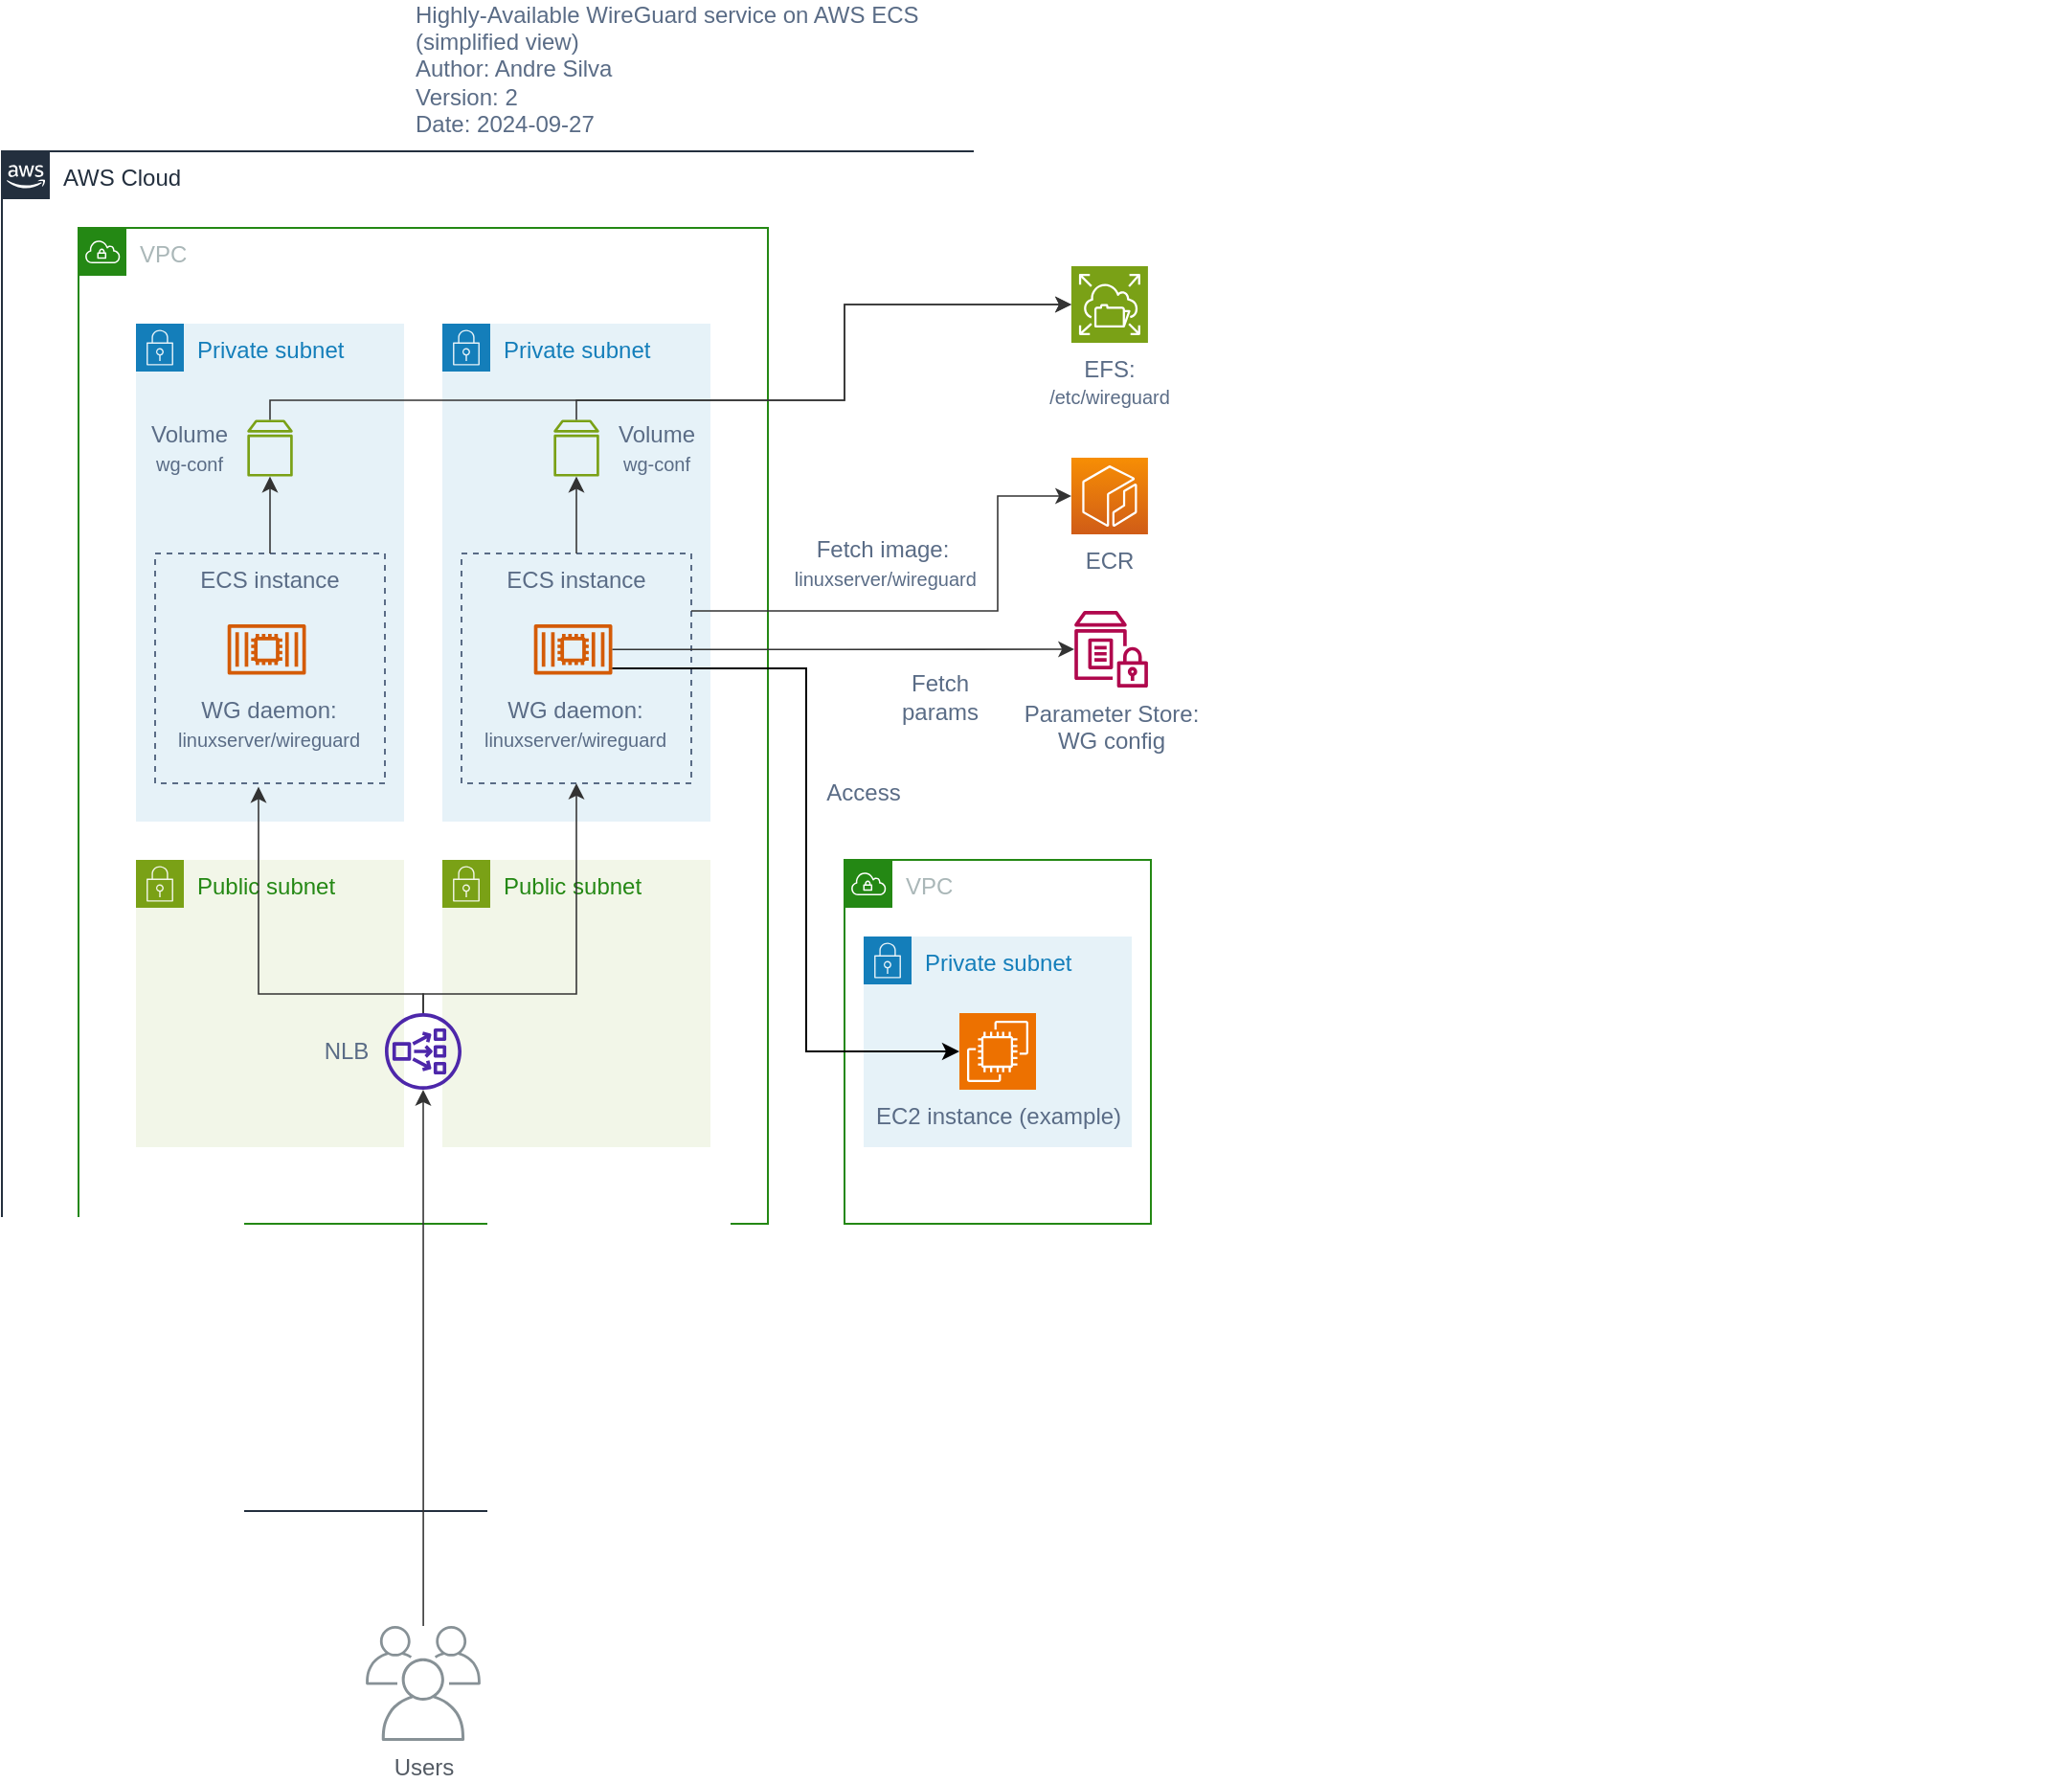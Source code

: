 <mxfile version="24.7.8" pages="2">
  <diagram id="E7rEXPW3N-l2FGpHnZA7" name="main">
    <mxGraphModel dx="940" dy="660" grid="1" gridSize="10" guides="1" tooltips="1" connect="1" arrows="1" fold="1" page="1" pageScale="1" pageWidth="827" pageHeight="1169" math="0" shadow="0">
      <root>
        <mxCell id="0" />
        <mxCell id="1" parent="0" />
        <mxCell id="7nFTvo0RTCtEUNDV_PWr-68" value="" style="group" parent="1" vertex="1" connectable="0">
          <mxGeometry x="40" y="110" width="1080" height="710" as="geometry" />
        </mxCell>
        <mxCell id="SF2Jc0aZJcXzFlYGzleg-1" value="Public subnet" style="points=[[0,0],[0.25,0],[0.5,0],[0.75,0],[1,0],[1,0.25],[1,0.5],[1,0.75],[1,1],[0.75,1],[0.5,1],[0.25,1],[0,1],[0,0.75],[0,0.5],[0,0.25]];outlineConnect=0;gradientColor=none;html=1;whiteSpace=wrap;fontSize=12;fontStyle=0;container=1;pointerEvents=0;collapsible=0;recursiveResize=0;shape=mxgraph.aws4.group;grIcon=mxgraph.aws4.group_security_group;grStroke=0;strokeColor=#7AA116;fillColor=#F2F6E8;verticalAlign=top;align=left;spacingLeft=30;fontColor=#248814;dashed=0;" vertex="1" parent="7nFTvo0RTCtEUNDV_PWr-68">
          <mxGeometry x="70" y="370" width="140" height="150" as="geometry" />
        </mxCell>
        <mxCell id="7nFTvo0RTCtEUNDV_PWr-1" value="AWS Cloud" style="points=[[0,0],[0.25,0],[0.5,0],[0.75,0],[1,0],[1,0.25],[1,0.5],[1,0.75],[1,1],[0.75,1],[0.5,1],[0.25,1],[0,1],[0,0.75],[0,0.5],[0,0.25]];outlineConnect=0;gradientColor=none;html=1;whiteSpace=wrap;fontSize=12;fontStyle=0;container=1;pointerEvents=0;collapsible=0;recursiveResize=0;shape=mxgraph.aws4.group;grIcon=mxgraph.aws4.group_aws_cloud_alt;strokeColor=#232F3E;fillColor=none;verticalAlign=top;align=left;spacingLeft=30;fontColor=#232F3E;dashed=0;" parent="7nFTvo0RTCtEUNDV_PWr-68" vertex="1">
          <mxGeometry width="680" height="710" as="geometry" />
        </mxCell>
        <mxCell id="7nFTvo0RTCtEUNDV_PWr-2" value="VPC" style="points=[[0,0],[0.25,0],[0.5,0],[0.75,0],[1,0],[1,0.25],[1,0.5],[1,0.75],[1,1],[0.75,1],[0.5,1],[0.25,1],[0,1],[0,0.75],[0,0.5],[0,0.25]];outlineConnect=0;gradientColor=none;html=1;whiteSpace=wrap;fontSize=12;fontStyle=0;container=1;pointerEvents=0;collapsible=0;recursiveResize=0;shape=mxgraph.aws4.group;grIcon=mxgraph.aws4.group_vpc;strokeColor=#248814;fillColor=none;verticalAlign=top;align=left;spacingLeft=30;fontColor=#AAB7B8;dashed=0;" parent="7nFTvo0RTCtEUNDV_PWr-1" vertex="1">
          <mxGeometry x="40" y="40" width="360" height="520" as="geometry" />
        </mxCell>
        <mxCell id="7nFTvo0RTCtEUNDV_PWr-50" value="Private subnet" style="points=[[0,0],[0.25,0],[0.5,0],[0.75,0],[1,0],[1,0.25],[1,0.5],[1,0.75],[1,1],[0.75,1],[0.5,1],[0.25,1],[0,1],[0,0.75],[0,0.5],[0,0.25]];outlineConnect=0;gradientColor=none;html=1;whiteSpace=wrap;fontSize=12;fontStyle=0;container=1;pointerEvents=0;collapsible=0;recursiveResize=0;shape=mxgraph.aws4.group;grIcon=mxgraph.aws4.group_security_group;grStroke=0;strokeColor=#147EBA;fillColor=#E6F2F8;verticalAlign=top;align=left;spacingLeft=30;fontColor=#147EBA;dashed=0;fontFamily=Helvetica;" parent="7nFTvo0RTCtEUNDV_PWr-2" vertex="1">
          <mxGeometry x="30" y="50" width="140" height="260" as="geometry" />
        </mxCell>
        <mxCell id="7nFTvo0RTCtEUNDV_PWr-48" value="Private subnet" style="points=[[0,0],[0.25,0],[0.5,0],[0.75,0],[1,0],[1,0.25],[1,0.5],[1,0.75],[1,1],[0.75,1],[0.5,1],[0.25,1],[0,1],[0,0.75],[0,0.5],[0,0.25]];outlineConnect=0;gradientColor=none;html=1;whiteSpace=wrap;fontSize=12;fontStyle=0;container=1;pointerEvents=0;collapsible=0;recursiveResize=0;shape=mxgraph.aws4.group;grIcon=mxgraph.aws4.group_security_group;grStroke=0;strokeColor=#147EBA;fillColor=#E6F2F8;verticalAlign=top;align=left;spacingLeft=30;fontColor=#147EBA;dashed=0;fontFamily=Helvetica;" parent="7nFTvo0RTCtEUNDV_PWr-2" vertex="1">
          <mxGeometry x="190" y="50" width="140" height="260" as="geometry" />
        </mxCell>
        <mxCell id="7nFTvo0RTCtEUNDV_PWr-22" value="" style="group" parent="7nFTvo0RTCtEUNDV_PWr-2" vertex="1" connectable="0">
          <mxGeometry x="40" y="80" width="291.92" height="210" as="geometry" />
        </mxCell>
        <mxCell id="7nFTvo0RTCtEUNDV_PWr-10" value="" style="group" parent="7nFTvo0RTCtEUNDV_PWr-22" vertex="1" connectable="0">
          <mxGeometry y="90" width="120" height="120" as="geometry" />
        </mxCell>
        <mxCell id="7nFTvo0RTCtEUNDV_PWr-11" value="ECS instance" style="fillColor=none;strokeColor=#5A6C86;dashed=1;verticalAlign=top;fontStyle=0;fontColor=#5A6C86;" parent="7nFTvo0RTCtEUNDV_PWr-10" vertex="1">
          <mxGeometry width="120" height="120" as="geometry" />
        </mxCell>
        <mxCell id="7nFTvo0RTCtEUNDV_PWr-12" value="" style="group" parent="7nFTvo0RTCtEUNDV_PWr-10" vertex="1" connectable="0">
          <mxGeometry x="32.308" y="36.923" width="55.385" height="59.077" as="geometry" />
        </mxCell>
        <mxCell id="7nFTvo0RTCtEUNDV_PWr-13" value="" style="sketch=0;outlineConnect=0;fontColor=#232F3E;gradientColor=none;fillColor=#D45B07;strokeColor=none;dashed=0;verticalLabelPosition=bottom;verticalAlign=top;align=center;html=1;fontSize=12;fontStyle=0;aspect=fixed;pointerEvents=1;shape=mxgraph.aws4.container_2;fontFamily=Helvetica;" parent="7nFTvo0RTCtEUNDV_PWr-12" vertex="1">
          <mxGeometry x="5.538" width="40.899" height="26.414" as="geometry" />
        </mxCell>
        <mxCell id="7nFTvo0RTCtEUNDV_PWr-14" value="&lt;br&gt;WG daemon:&lt;br&gt;&lt;font style=&quot;font-size: 10px;&quot;&gt;linuxserver/wireguard&lt;/font&gt;" style="text;html=1;strokeColor=none;fillColor=none;align=center;verticalAlign=middle;whiteSpace=wrap;rounded=0;dashed=1;fontFamily=Helvetica;fontSize=12;fontColor=#5A6C86;" parent="7nFTvo0RTCtEUNDV_PWr-12" vertex="1">
          <mxGeometry y="31.385" width="55.385" height="27.692" as="geometry" />
        </mxCell>
        <mxCell id="7nFTvo0RTCtEUNDV_PWr-9" value="" style="group" parent="7nFTvo0RTCtEUNDV_PWr-22" vertex="1" connectable="0">
          <mxGeometry x="160" y="90" width="120" height="120" as="geometry" />
        </mxCell>
        <mxCell id="7nFTvo0RTCtEUNDV_PWr-3" value="ECS instance" style="fillColor=none;strokeColor=#5A6C86;dashed=1;verticalAlign=top;fontStyle=0;fontColor=#5A6C86;" parent="7nFTvo0RTCtEUNDV_PWr-9" vertex="1">
          <mxGeometry width="120" height="120" as="geometry" />
        </mxCell>
        <mxCell id="7nFTvo0RTCtEUNDV_PWr-8" value="" style="group" parent="7nFTvo0RTCtEUNDV_PWr-9" vertex="1" connectable="0">
          <mxGeometry x="32.308" y="36.923" width="55.385" height="59.077" as="geometry" />
        </mxCell>
        <mxCell id="7nFTvo0RTCtEUNDV_PWr-5" value="" style="sketch=0;outlineConnect=0;fontColor=#232F3E;gradientColor=none;fillColor=#D45B07;strokeColor=none;dashed=0;verticalLabelPosition=bottom;verticalAlign=top;align=center;html=1;fontSize=12;fontStyle=0;aspect=fixed;pointerEvents=1;shape=mxgraph.aws4.container_2;fontFamily=Helvetica;" parent="7nFTvo0RTCtEUNDV_PWr-8" vertex="1">
          <mxGeometry x="5.538" width="40.899" height="26.414" as="geometry" />
        </mxCell>
        <mxCell id="7nFTvo0RTCtEUNDV_PWr-6" value="&lt;br&gt;WG daemon:&lt;br&gt;&lt;font style=&quot;font-size: 10px;&quot;&gt;linuxserver/wireguard&lt;/font&gt;" style="text;html=1;strokeColor=none;fillColor=none;align=center;verticalAlign=middle;whiteSpace=wrap;rounded=0;dashed=1;fontFamily=Helvetica;fontSize=12;fontColor=#5A6C86;" parent="7nFTvo0RTCtEUNDV_PWr-8" vertex="1">
          <mxGeometry y="31.385" width="55.385" height="27.692" as="geometry" />
        </mxCell>
        <mxCell id="3in1NvmL81aLf4_MEPqi-42" value="" style="sketch=0;outlineConnect=0;fontColor=#232F3E;gradientColor=none;fillColor=#7AA116;strokeColor=none;dashed=0;verticalLabelPosition=bottom;verticalAlign=top;align=center;html=1;fontSize=12;fontStyle=0;aspect=fixed;pointerEvents=1;shape=mxgraph.aws4.volume;fontFamily=Helvetica;labelBackgroundColor=default;" parent="7nFTvo0RTCtEUNDV_PWr-22" vertex="1">
          <mxGeometry x="48.08" y="20" width="23.84" height="30" as="geometry" />
        </mxCell>
        <mxCell id="3in1NvmL81aLf4_MEPqi-7" value="" style="sketch=0;outlineConnect=0;fontColor=#232F3E;gradientColor=none;fillColor=#7AA116;strokeColor=none;dashed=0;verticalLabelPosition=bottom;verticalAlign=top;align=center;html=1;fontSize=12;fontStyle=0;aspect=fixed;pointerEvents=1;shape=mxgraph.aws4.volume;fontFamily=Helvetica;labelBackgroundColor=default;" parent="7nFTvo0RTCtEUNDV_PWr-22" vertex="1">
          <mxGeometry x="208.08" y="20" width="23.84" height="30" as="geometry" />
        </mxCell>
        <mxCell id="3in1NvmL81aLf4_MEPqi-43" value="Volume&lt;div&gt;&lt;font style=&quot;font-size: 10px;&quot;&gt;wg-conf&lt;/font&gt;&lt;/div&gt;" style="text;html=1;strokeColor=none;fillColor=none;align=center;verticalAlign=middle;whiteSpace=wrap;rounded=0;dashed=1;fontFamily=Helvetica;fontSize=12;fontColor=#5A6C86;" parent="7nFTvo0RTCtEUNDV_PWr-22" vertex="1">
          <mxGeometry x="-11.92" y="20" width="60" height="30" as="geometry" />
        </mxCell>
        <mxCell id="3in1NvmL81aLf4_MEPqi-44" value="Volume&lt;div&gt;&lt;font style=&quot;font-size: 10px;&quot;&gt;wg-conf&lt;/font&gt;&lt;/div&gt;" style="text;html=1;strokeColor=none;fillColor=none;align=center;verticalAlign=middle;whiteSpace=wrap;rounded=0;dashed=1;fontFamily=Helvetica;fontSize=12;fontColor=#5A6C86;" parent="7nFTvo0RTCtEUNDV_PWr-22" vertex="1">
          <mxGeometry x="231.92" y="20" width="60" height="30" as="geometry" />
        </mxCell>
        <mxCell id="3in1NvmL81aLf4_MEPqi-47" style="edgeStyle=orthogonalEdgeStyle;shape=connector;rounded=0;orthogonalLoop=1;jettySize=auto;html=1;exitX=0.5;exitY=0;exitDx=0;exitDy=0;strokeColor=#333333;strokeWidth=0.787;align=center;verticalAlign=middle;fontFamily=Helvetica;fontSize=12;fontColor=default;labelBackgroundColor=default;endArrow=classic;" parent="7nFTvo0RTCtEUNDV_PWr-22" source="7nFTvo0RTCtEUNDV_PWr-11" target="3in1NvmL81aLf4_MEPqi-42" edge="1">
          <mxGeometry relative="1" as="geometry" />
        </mxCell>
        <mxCell id="3in1NvmL81aLf4_MEPqi-48" style="edgeStyle=orthogonalEdgeStyle;shape=connector;rounded=0;orthogonalLoop=1;jettySize=auto;html=1;exitX=0.5;exitY=0;exitDx=0;exitDy=0;strokeColor=#333333;strokeWidth=0.787;align=center;verticalAlign=middle;fontFamily=Helvetica;fontSize=11;fontColor=default;labelBackgroundColor=default;endArrow=classic;" parent="7nFTvo0RTCtEUNDV_PWr-22" source="7nFTvo0RTCtEUNDV_PWr-3" target="3in1NvmL81aLf4_MEPqi-7" edge="1">
          <mxGeometry relative="1" as="geometry" />
        </mxCell>
        <mxCell id="SF2Jc0aZJcXzFlYGzleg-2" value="Public subnet" style="points=[[0,0],[0.25,0],[0.5,0],[0.75,0],[1,0],[1,0.25],[1,0.5],[1,0.75],[1,1],[0.75,1],[0.5,1],[0.25,1],[0,1],[0,0.75],[0,0.5],[0,0.25]];outlineConnect=0;gradientColor=none;html=1;whiteSpace=wrap;fontSize=12;fontStyle=0;container=1;pointerEvents=0;collapsible=0;recursiveResize=0;shape=mxgraph.aws4.group;grIcon=mxgraph.aws4.group_security_group;grStroke=0;strokeColor=#7AA116;fillColor=#F2F6E8;verticalAlign=top;align=left;spacingLeft=30;fontColor=#248814;dashed=0;" vertex="1" parent="7nFTvo0RTCtEUNDV_PWr-2">
          <mxGeometry x="190" y="330" width="140" height="150" as="geometry" />
        </mxCell>
        <mxCell id="SF2Jc0aZJcXzFlYGzleg-24" value="VPC" style="points=[[0,0],[0.25,0],[0.5,0],[0.75,0],[1,0],[1,0.25],[1,0.5],[1,0.75],[1,1],[0.75,1],[0.5,1],[0.25,1],[0,1],[0,0.75],[0,0.5],[0,0.25]];outlineConnect=0;gradientColor=none;html=1;whiteSpace=wrap;fontSize=12;fontStyle=0;container=1;pointerEvents=0;collapsible=0;recursiveResize=0;shape=mxgraph.aws4.group;grIcon=mxgraph.aws4.group_vpc;strokeColor=#248814;fillColor=none;verticalAlign=top;align=left;spacingLeft=30;fontColor=#AAB7B8;dashed=0;" vertex="1" parent="7nFTvo0RTCtEUNDV_PWr-1">
          <mxGeometry x="440" y="370" width="160" height="190" as="geometry" />
        </mxCell>
        <mxCell id="SF2Jc0aZJcXzFlYGzleg-47" value="Private subnet" style="points=[[0,0],[0.25,0],[0.5,0],[0.75,0],[1,0],[1,0.25],[1,0.5],[1,0.75],[1,1],[0.75,1],[0.5,1],[0.25,1],[0,1],[0,0.75],[0,0.5],[0,0.25]];outlineConnect=0;gradientColor=none;html=1;whiteSpace=wrap;fontSize=12;fontStyle=0;container=1;pointerEvents=0;collapsible=0;recursiveResize=0;shape=mxgraph.aws4.group;grIcon=mxgraph.aws4.group_security_group;grStroke=0;strokeColor=#147EBA;fillColor=#E6F2F8;verticalAlign=top;align=left;spacingLeft=30;fontColor=#147EBA;dashed=0;fontFamily=Helvetica;" vertex="1" parent="SF2Jc0aZJcXzFlYGzleg-24">
          <mxGeometry x="10" y="40" width="140" height="110" as="geometry" />
        </mxCell>
        <mxCell id="7nFTvo0RTCtEUNDV_PWr-36" value="&lt;font color=&quot;#5a6c86&quot;&gt;Parameter Store:&lt;br&gt;WG config&lt;/font&gt;" style="sketch=0;outlineConnect=0;fontColor=#232F3E;gradientColor=none;fillColor=#B0084D;strokeColor=none;dashed=0;verticalLabelPosition=bottom;verticalAlign=top;align=center;html=1;fontSize=12;fontStyle=0;aspect=fixed;pointerEvents=1;shape=mxgraph.aws4.parameter_store;fontFamily=Helvetica;" parent="7nFTvo0RTCtEUNDV_PWr-68" vertex="1">
          <mxGeometry x="560" y="240" width="38.46" height="40" as="geometry" />
        </mxCell>
        <mxCell id="7nFTvo0RTCtEUNDV_PWr-57" value="Fetch image:&lt;br&gt;&lt;font style=&quot;font-size: 10px;&quot;&gt;&amp;nbsp;linuxserver/wireguard&lt;/font&gt;" style="text;html=1;strokeColor=none;fillColor=none;align=center;verticalAlign=middle;whiteSpace=wrap;rounded=0;dashed=1;fontFamily=Helvetica;fontSize=12;fontColor=#5A6C86;" parent="7nFTvo0RTCtEUNDV_PWr-68" vertex="1">
          <mxGeometry x="430" y="200" width="60" height="30" as="geometry" />
        </mxCell>
        <mxCell id="3in1NvmL81aLf4_MEPqi-4" style="edgeStyle=orthogonalEdgeStyle;rounded=0;orthogonalLoop=1;jettySize=auto;html=1;strokeColor=#333333;strokeWidth=0.787;" parent="7nFTvo0RTCtEUNDV_PWr-68" source="7nFTvo0RTCtEUNDV_PWr-5" target="7nFTvo0RTCtEUNDV_PWr-36" edge="1">
          <mxGeometry relative="1" as="geometry" />
        </mxCell>
        <mxCell id="7nFTvo0RTCtEUNDV_PWr-55" value="Fetch params" style="text;html=1;strokeColor=none;fillColor=none;align=center;verticalAlign=middle;whiteSpace=wrap;rounded=0;dashed=1;fontFamily=Helvetica;fontSize=12;fontColor=#5A6C86;" parent="7nFTvo0RTCtEUNDV_PWr-68" vertex="1">
          <mxGeometry x="460" y="270" width="60" height="30" as="geometry" />
        </mxCell>
        <mxCell id="7nFTvo0RTCtEUNDV_PWr-40" value="&lt;font color=&quot;#5a6c86&quot;&gt;ECR&lt;/font&gt;" style="sketch=0;points=[[0,0,0],[0.25,0,0],[0.5,0,0],[0.75,0,0],[1,0,0],[0,1,0],[0.25,1,0],[0.5,1,0],[0.75,1,0],[1,1,0],[0,0.25,0],[0,0.5,0],[0,0.75,0],[1,0.25,0],[1,0.5,0],[1,0.75,0]];outlineConnect=0;fontColor=#232F3E;gradientColor=#F78E04;gradientDirection=north;fillColor=#D05C17;strokeColor=#ffffff;dashed=0;verticalLabelPosition=bottom;verticalAlign=top;align=center;html=1;fontSize=12;fontStyle=0;aspect=fixed;shape=mxgraph.aws4.resourceIcon;resIcon=mxgraph.aws4.ecr;fontFamily=Helvetica;" parent="7nFTvo0RTCtEUNDV_PWr-68" vertex="1">
          <mxGeometry x="558.46" y="160" width="40" height="40" as="geometry" />
        </mxCell>
        <mxCell id="7nFTvo0RTCtEUNDV_PWr-43" style="edgeStyle=orthogonalEdgeStyle;rounded=0;orthogonalLoop=1;jettySize=auto;html=1;exitX=1;exitY=0.25;exitDx=0;exitDy=0;entryX=0;entryY=0.5;entryDx=0;entryDy=0;entryPerimeter=0;fontFamily=Helvetica;fontSize=11;fontColor=default;strokeColor=#333333;strokeWidth=0.787;align=center;verticalAlign=middle;labelBackgroundColor=default;endArrow=classic;" parent="7nFTvo0RTCtEUNDV_PWr-68" source="7nFTvo0RTCtEUNDV_PWr-3" target="7nFTvo0RTCtEUNDV_PWr-40" edge="1">
          <mxGeometry relative="1" as="geometry">
            <Array as="points">
              <mxPoint x="520" y="240" />
              <mxPoint x="520" y="180" />
            </Array>
          </mxGeometry>
        </mxCell>
        <mxCell id="3in1NvmL81aLf4_MEPqi-5" value="&lt;font color=&quot;#5a6c86&quot;&gt;EFS:&lt;/font&gt;&lt;div&gt;&lt;font color=&quot;#5a6c86&quot; style=&quot;font-size: 10px;&quot;&gt;/etc/wireguard&lt;/font&gt;&lt;/div&gt;" style="sketch=0;points=[[0,0,0],[0.25,0,0],[0.5,0,0],[0.75,0,0],[1,0,0],[0,1,0],[0.25,1,0],[0.5,1,0],[0.75,1,0],[1,1,0],[0,0.25,0],[0,0.5,0],[0,0.75,0],[1,0.25,0],[1,0.5,0],[1,0.75,0]];outlineConnect=0;fontColor=#232F3E;fillColor=#7AA116;strokeColor=#ffffff;dashed=0;verticalLabelPosition=bottom;verticalAlign=top;align=center;html=1;fontSize=12;fontStyle=0;aspect=fixed;shape=mxgraph.aws4.resourceIcon;resIcon=mxgraph.aws4.elastic_file_system;fontFamily=Helvetica;labelBackgroundColor=default;" parent="7nFTvo0RTCtEUNDV_PWr-68" vertex="1">
          <mxGeometry x="558.46" y="60" width="40" height="40" as="geometry" />
        </mxCell>
        <mxCell id="3in1NvmL81aLf4_MEPqi-59" style="edgeStyle=orthogonalEdgeStyle;shape=connector;rounded=0;orthogonalLoop=1;jettySize=auto;html=1;entryX=0.5;entryY=1;entryDx=0;entryDy=0;strokeColor=#333333;strokeWidth=0.787;align=center;verticalAlign=middle;fontFamily=Helvetica;fontSize=11;fontColor=default;labelBackgroundColor=default;endArrow=classic;" parent="7nFTvo0RTCtEUNDV_PWr-68" source="7nFTvo0RTCtEUNDV_PWr-59" target="7nFTvo0RTCtEUNDV_PWr-3" edge="1">
          <mxGeometry relative="1" as="geometry">
            <Array as="points">
              <mxPoint x="220" y="440" />
              <mxPoint x="300" y="440" />
            </Array>
          </mxGeometry>
        </mxCell>
        <mxCell id="7nFTvo0RTCtEUNDV_PWr-59" value="" style="sketch=0;outlineConnect=0;fontColor=#232F3E;gradientColor=none;fillColor=#4D27AA;strokeColor=none;dashed=0;verticalLabelPosition=bottom;verticalAlign=top;align=center;html=1;fontSize=12;fontStyle=0;aspect=fixed;pointerEvents=1;shape=mxgraph.aws4.network_load_balancer;fontFamily=Helvetica;" parent="7nFTvo0RTCtEUNDV_PWr-68" vertex="1">
          <mxGeometry x="200" y="450" width="40" height="40" as="geometry" />
        </mxCell>
        <mxCell id="3in1NvmL81aLf4_MEPqi-10" value="NLB" style="text;html=1;strokeColor=none;fillColor=none;align=center;verticalAlign=middle;whiteSpace=wrap;rounded=0;dashed=1;fontFamily=Helvetica;fontSize=12;fontColor=#5A6C86;" parent="7nFTvo0RTCtEUNDV_PWr-68" vertex="1">
          <mxGeometry x="150" y="455" width="60" height="30" as="geometry" />
        </mxCell>
        <mxCell id="3in1NvmL81aLf4_MEPqi-49" style="edgeStyle=orthogonalEdgeStyle;shape=connector;rounded=0;orthogonalLoop=1;jettySize=auto;html=1;entryX=0;entryY=0.5;entryDx=0;entryDy=0;entryPerimeter=0;strokeColor=#333333;strokeWidth=0.787;align=center;verticalAlign=middle;fontFamily=Helvetica;fontSize=11;fontColor=default;labelBackgroundColor=default;endArrow=classic;" parent="7nFTvo0RTCtEUNDV_PWr-68" source="3in1NvmL81aLf4_MEPqi-7" target="3in1NvmL81aLf4_MEPqi-5" edge="1">
          <mxGeometry relative="1" as="geometry">
            <Array as="points">
              <mxPoint x="300" y="130" />
              <mxPoint x="440" y="130" />
              <mxPoint x="440" y="80" />
            </Array>
          </mxGeometry>
        </mxCell>
        <mxCell id="3in1NvmL81aLf4_MEPqi-56" style="edgeStyle=orthogonalEdgeStyle;shape=connector;rounded=0;orthogonalLoop=1;jettySize=auto;html=1;entryX=0;entryY=0.5;entryDx=0;entryDy=0;entryPerimeter=0;strokeColor=#333333;strokeWidth=0.787;align=center;verticalAlign=middle;fontFamily=Helvetica;fontSize=11;fontColor=default;labelBackgroundColor=default;endArrow=classic;" parent="7nFTvo0RTCtEUNDV_PWr-68" source="3in1NvmL81aLf4_MEPqi-42" target="3in1NvmL81aLf4_MEPqi-5" edge="1">
          <mxGeometry relative="1" as="geometry">
            <Array as="points">
              <mxPoint x="140" y="130" />
              <mxPoint x="440" y="130" />
              <mxPoint x="440" y="80" />
            </Array>
          </mxGeometry>
        </mxCell>
        <mxCell id="3in1NvmL81aLf4_MEPqi-58" style="edgeStyle=orthogonalEdgeStyle;shape=connector;rounded=0;orthogonalLoop=1;jettySize=auto;html=1;entryX=0.45;entryY=1.015;entryDx=0;entryDy=0;entryPerimeter=0;strokeColor=#333333;strokeWidth=0.787;align=center;verticalAlign=middle;fontFamily=Helvetica;fontSize=11;fontColor=default;labelBackgroundColor=default;endArrow=classic;" parent="7nFTvo0RTCtEUNDV_PWr-68" source="7nFTvo0RTCtEUNDV_PWr-59" target="7nFTvo0RTCtEUNDV_PWr-11" edge="1">
          <mxGeometry relative="1" as="geometry">
            <Array as="points">
              <mxPoint x="220" y="440" />
              <mxPoint x="134" y="440" />
            </Array>
          </mxGeometry>
        </mxCell>
        <mxCell id="SF2Jc0aZJcXzFlYGzleg-48" value="&lt;font color=&quot;#5a6c86&quot;&gt;EC2 instance (example)&lt;/font&gt;" style="sketch=0;points=[[0,0,0],[0.25,0,0],[0.5,0,0],[0.75,0,0],[1,0,0],[0,1,0],[0.25,1,0],[0.5,1,0],[0.75,1,0],[1,1,0],[0,0.25,0],[0,0.5,0],[0,0.75,0],[1,0.25,0],[1,0.5,0],[1,0.75,0]];outlineConnect=0;fontColor=#232F3E;fillColor=#ED7100;strokeColor=#ffffff;dashed=0;verticalLabelPosition=bottom;verticalAlign=top;align=center;html=1;fontSize=12;fontStyle=0;aspect=fixed;shape=mxgraph.aws4.resourceIcon;resIcon=mxgraph.aws4.ec2;" vertex="1" parent="7nFTvo0RTCtEUNDV_PWr-68">
          <mxGeometry x="500" y="450" width="40" height="40" as="geometry" />
        </mxCell>
        <mxCell id="SF2Jc0aZJcXzFlYGzleg-49" style="edgeStyle=orthogonalEdgeStyle;rounded=0;orthogonalLoop=1;jettySize=auto;html=1;entryX=0;entryY=0.5;entryDx=0;entryDy=0;entryPerimeter=0;" edge="1" parent="7nFTvo0RTCtEUNDV_PWr-68" source="7nFTvo0RTCtEUNDV_PWr-5" target="SF2Jc0aZJcXzFlYGzleg-48">
          <mxGeometry relative="1" as="geometry">
            <Array as="points">
              <mxPoint x="420" y="270" />
              <mxPoint x="420" y="470" />
            </Array>
          </mxGeometry>
        </mxCell>
        <mxCell id="SF2Jc0aZJcXzFlYGzleg-50" value="Access" style="text;html=1;strokeColor=none;fillColor=none;align=center;verticalAlign=middle;whiteSpace=wrap;rounded=0;dashed=1;fontFamily=Helvetica;fontSize=12;fontColor=#5A6C86;" vertex="1" parent="7nFTvo0RTCtEUNDV_PWr-68">
          <mxGeometry x="420" y="320" width="60" height="30" as="geometry" />
        </mxCell>
        <mxCell id="7nFTvo0RTCtEUNDV_PWr-69" value="Highly-Available WireGuard service on AWS ECS&lt;div&gt;(simplified view)&lt;br&gt;Author: Andre Silva&lt;br&gt;Version: 2&lt;br&gt;Date: 2024-09-27&lt;/div&gt;" style="text;html=1;strokeColor=none;fillColor=none;align=left;verticalAlign=middle;whiteSpace=wrap;rounded=0;dashed=1;fontFamily=Helvetica;fontSize=12;fontColor=#5A6C86;" parent="1" vertex="1">
          <mxGeometry x="254" y="52" width="302" height="30" as="geometry" />
        </mxCell>
        <mxCell id="7nFTvo0RTCtEUNDV_PWr-66" value="Users" style="sketch=0;outlineConnect=0;gradientColor=none;fontColor=#545B64;strokeColor=none;fillColor=#879196;dashed=0;verticalLabelPosition=bottom;verticalAlign=top;align=center;html=1;fontSize=12;fontStyle=0;aspect=fixed;shape=mxgraph.aws4.illustration_users;pointerEvents=1;fontFamily=Helvetica;" parent="1" vertex="1">
          <mxGeometry x="230" y="880" width="60" height="60" as="geometry" />
        </mxCell>
        <mxCell id="7nFTvo0RTCtEUNDV_PWr-67" style="edgeStyle=orthogonalEdgeStyle;rounded=0;orthogonalLoop=1;jettySize=auto;html=1;fontFamily=Helvetica;fontSize=11;fontColor=default;strokeColor=#333333;strokeWidth=0.787;align=center;verticalAlign=middle;labelBackgroundColor=default;endArrow=classic;" parent="1" source="7nFTvo0RTCtEUNDV_PWr-66" target="7nFTvo0RTCtEUNDV_PWr-59" edge="1">
          <mxGeometry relative="1" as="geometry" />
        </mxCell>
      </root>
    </mxGraphModel>
  </diagram>
  <diagram name="v1" id="QueIQ8tIay5284PrYWQv">
    <mxGraphModel dx="940" dy="660" grid="1" gridSize="10" guides="1" tooltips="1" connect="1" arrows="1" fold="1" page="1" pageScale="1" pageWidth="827" pageHeight="1169" math="0" shadow="0">
      <root>
        <mxCell id="82QIn5zAXaT8mKI6hFq_-0" />
        <mxCell id="82QIn5zAXaT8mKI6hFq_-1" parent="82QIn5zAXaT8mKI6hFq_-0" />
        <mxCell id="82QIn5zAXaT8mKI6hFq_-2" value="" style="group" vertex="1" connectable="0" parent="82QIn5zAXaT8mKI6hFq_-1">
          <mxGeometry x="40" y="120" width="910" height="658" as="geometry" />
        </mxCell>
        <mxCell id="82QIn5zAXaT8mKI6hFq_-3" value="AWS Cloud" style="points=[[0,0],[0.25,0],[0.5,0],[0.75,0],[1,0],[1,0.25],[1,0.5],[1,0.75],[1,1],[0.75,1],[0.5,1],[0.25,1],[0,1],[0,0.75],[0,0.5],[0,0.25]];outlineConnect=0;gradientColor=none;html=1;whiteSpace=wrap;fontSize=12;fontStyle=0;container=1;pointerEvents=0;collapsible=0;recursiveResize=0;shape=mxgraph.aws4.group;grIcon=mxgraph.aws4.group_aws_cloud_alt;strokeColor=#232F3E;fillColor=none;verticalAlign=top;align=left;spacingLeft=30;fontColor=#232F3E;dashed=0;" vertex="1" parent="82QIn5zAXaT8mKI6hFq_-2">
          <mxGeometry width="680" height="530" as="geometry" />
        </mxCell>
        <mxCell id="82QIn5zAXaT8mKI6hFq_-4" value="VPC" style="points=[[0,0],[0.25,0],[0.5,0],[0.75,0],[1,0],[1,0.25],[1,0.5],[1,0.75],[1,1],[0.75,1],[0.5,1],[0.25,1],[0,1],[0,0.75],[0,0.5],[0,0.25]];outlineConnect=0;gradientColor=none;html=1;whiteSpace=wrap;fontSize=12;fontStyle=0;container=1;pointerEvents=0;collapsible=0;recursiveResize=0;shape=mxgraph.aws4.group;grIcon=mxgraph.aws4.group_vpc;strokeColor=#248814;fillColor=none;verticalAlign=top;align=left;spacingLeft=30;fontColor=#AAB7B8;dashed=0;" vertex="1" parent="82QIn5zAXaT8mKI6hFq_-3">
          <mxGeometry x="40" y="40" width="360" height="320" as="geometry" />
        </mxCell>
        <mxCell id="82QIn5zAXaT8mKI6hFq_-5" value="Private subnet" style="points=[[0,0],[0.25,0],[0.5,0],[0.75,0],[1,0],[1,0.25],[1,0.5],[1,0.75],[1,1],[0.75,1],[0.5,1],[0.25,1],[0,1],[0,0.75],[0,0.5],[0,0.25]];outlineConnect=0;gradientColor=none;html=1;whiteSpace=wrap;fontSize=12;fontStyle=0;container=1;pointerEvents=0;collapsible=0;recursiveResize=0;shape=mxgraph.aws4.group;grIcon=mxgraph.aws4.group_security_group;grStroke=0;strokeColor=#147EBA;fillColor=#E6F2F8;verticalAlign=top;align=left;spacingLeft=30;fontColor=#147EBA;dashed=0;fontFamily=Helvetica;" vertex="1" parent="82QIn5zAXaT8mKI6hFq_-4">
          <mxGeometry x="30" y="50" width="140" height="260" as="geometry" />
        </mxCell>
        <mxCell id="82QIn5zAXaT8mKI6hFq_-6" value="Private subnet" style="points=[[0,0],[0.25,0],[0.5,0],[0.75,0],[1,0],[1,0.25],[1,0.5],[1,0.75],[1,1],[0.75,1],[0.5,1],[0.25,1],[0,1],[0,0.75],[0,0.5],[0,0.25]];outlineConnect=0;gradientColor=none;html=1;whiteSpace=wrap;fontSize=12;fontStyle=0;container=1;pointerEvents=0;collapsible=0;recursiveResize=0;shape=mxgraph.aws4.group;grIcon=mxgraph.aws4.group_security_group;grStroke=0;strokeColor=#147EBA;fillColor=#E6F2F8;verticalAlign=top;align=left;spacingLeft=30;fontColor=#147EBA;dashed=0;fontFamily=Helvetica;" vertex="1" parent="82QIn5zAXaT8mKI6hFq_-4">
          <mxGeometry x="190" y="50" width="140" height="260" as="geometry" />
        </mxCell>
        <mxCell id="82QIn5zAXaT8mKI6hFq_-7" value="" style="group" vertex="1" connectable="0" parent="82QIn5zAXaT8mKI6hFq_-4">
          <mxGeometry x="40" y="80" width="291.92" height="210" as="geometry" />
        </mxCell>
        <mxCell id="82QIn5zAXaT8mKI6hFq_-8" value="" style="group" vertex="1" connectable="0" parent="82QIn5zAXaT8mKI6hFq_-7">
          <mxGeometry y="90" width="120" height="120" as="geometry" />
        </mxCell>
        <mxCell id="82QIn5zAXaT8mKI6hFq_-9" value="ECS instance" style="fillColor=none;strokeColor=#5A6C86;dashed=1;verticalAlign=top;fontStyle=0;fontColor=#5A6C86;" vertex="1" parent="82QIn5zAXaT8mKI6hFq_-8">
          <mxGeometry width="120" height="120" as="geometry" />
        </mxCell>
        <mxCell id="82QIn5zAXaT8mKI6hFq_-10" value="" style="group" vertex="1" connectable="0" parent="82QIn5zAXaT8mKI6hFq_-8">
          <mxGeometry x="32.308" y="36.923" width="55.385" height="59.077" as="geometry" />
        </mxCell>
        <mxCell id="82QIn5zAXaT8mKI6hFq_-11" value="" style="sketch=0;outlineConnect=0;fontColor=#232F3E;gradientColor=none;fillColor=#D45B07;strokeColor=none;dashed=0;verticalLabelPosition=bottom;verticalAlign=top;align=center;html=1;fontSize=12;fontStyle=0;aspect=fixed;pointerEvents=1;shape=mxgraph.aws4.container_2;fontFamily=Helvetica;" vertex="1" parent="82QIn5zAXaT8mKI6hFq_-10">
          <mxGeometry x="5.538" width="40.899" height="26.414" as="geometry" />
        </mxCell>
        <mxCell id="82QIn5zAXaT8mKI6hFq_-12" value="&lt;br&gt;WG daemon:&lt;br&gt;&lt;font style=&quot;font-size: 10px;&quot;&gt;linuxserver/wireguard&lt;/font&gt;" style="text;html=1;strokeColor=none;fillColor=none;align=center;verticalAlign=middle;whiteSpace=wrap;rounded=0;dashed=1;fontFamily=Helvetica;fontSize=12;fontColor=#5A6C86;" vertex="1" parent="82QIn5zAXaT8mKI6hFq_-10">
          <mxGeometry y="31.385" width="55.385" height="27.692" as="geometry" />
        </mxCell>
        <mxCell id="82QIn5zAXaT8mKI6hFq_-13" value="" style="group" vertex="1" connectable="0" parent="82QIn5zAXaT8mKI6hFq_-7">
          <mxGeometry x="160" y="90" width="120" height="120" as="geometry" />
        </mxCell>
        <mxCell id="82QIn5zAXaT8mKI6hFq_-14" value="ECS instance" style="fillColor=none;strokeColor=#5A6C86;dashed=1;verticalAlign=top;fontStyle=0;fontColor=#5A6C86;" vertex="1" parent="82QIn5zAXaT8mKI6hFq_-13">
          <mxGeometry width="120" height="120" as="geometry" />
        </mxCell>
        <mxCell id="82QIn5zAXaT8mKI6hFq_-15" value="" style="group" vertex="1" connectable="0" parent="82QIn5zAXaT8mKI6hFq_-13">
          <mxGeometry x="32.308" y="36.923" width="55.385" height="59.077" as="geometry" />
        </mxCell>
        <mxCell id="82QIn5zAXaT8mKI6hFq_-16" value="" style="sketch=0;outlineConnect=0;fontColor=#232F3E;gradientColor=none;fillColor=#D45B07;strokeColor=none;dashed=0;verticalLabelPosition=bottom;verticalAlign=top;align=center;html=1;fontSize=12;fontStyle=0;aspect=fixed;pointerEvents=1;shape=mxgraph.aws4.container_2;fontFamily=Helvetica;" vertex="1" parent="82QIn5zAXaT8mKI6hFq_-15">
          <mxGeometry x="5.538" width="40.899" height="26.414" as="geometry" />
        </mxCell>
        <mxCell id="82QIn5zAXaT8mKI6hFq_-17" value="&lt;br&gt;WG daemon:&lt;br&gt;&lt;font style=&quot;font-size: 10px;&quot;&gt;linuxserver/wireguard&lt;/font&gt;" style="text;html=1;strokeColor=none;fillColor=none;align=center;verticalAlign=middle;whiteSpace=wrap;rounded=0;dashed=1;fontFamily=Helvetica;fontSize=12;fontColor=#5A6C86;" vertex="1" parent="82QIn5zAXaT8mKI6hFq_-15">
          <mxGeometry y="31.385" width="55.385" height="27.692" as="geometry" />
        </mxCell>
        <mxCell id="82QIn5zAXaT8mKI6hFq_-18" value="" style="sketch=0;outlineConnect=0;fontColor=#232F3E;gradientColor=none;fillColor=#7AA116;strokeColor=none;dashed=0;verticalLabelPosition=bottom;verticalAlign=top;align=center;html=1;fontSize=12;fontStyle=0;aspect=fixed;pointerEvents=1;shape=mxgraph.aws4.volume;fontFamily=Helvetica;labelBackgroundColor=default;" vertex="1" parent="82QIn5zAXaT8mKI6hFq_-7">
          <mxGeometry x="48.08" y="20" width="23.84" height="30" as="geometry" />
        </mxCell>
        <mxCell id="82QIn5zAXaT8mKI6hFq_-19" value="" style="sketch=0;outlineConnect=0;fontColor=#232F3E;gradientColor=none;fillColor=#7AA116;strokeColor=none;dashed=0;verticalLabelPosition=bottom;verticalAlign=top;align=center;html=1;fontSize=12;fontStyle=0;aspect=fixed;pointerEvents=1;shape=mxgraph.aws4.volume;fontFamily=Helvetica;labelBackgroundColor=default;" vertex="1" parent="82QIn5zAXaT8mKI6hFq_-7">
          <mxGeometry x="208.08" y="20" width="23.84" height="30" as="geometry" />
        </mxCell>
        <mxCell id="82QIn5zAXaT8mKI6hFq_-20" value="Volume&lt;div&gt;&lt;font style=&quot;font-size: 10px;&quot;&gt;wg-conf&lt;/font&gt;&lt;/div&gt;" style="text;html=1;strokeColor=none;fillColor=none;align=center;verticalAlign=middle;whiteSpace=wrap;rounded=0;dashed=1;fontFamily=Helvetica;fontSize=12;fontColor=#5A6C86;" vertex="1" parent="82QIn5zAXaT8mKI6hFq_-7">
          <mxGeometry x="-11.92" y="20" width="60" height="30" as="geometry" />
        </mxCell>
        <mxCell id="82QIn5zAXaT8mKI6hFq_-21" value="Volume&lt;div&gt;&lt;font style=&quot;font-size: 10px;&quot;&gt;wg-conf&lt;/font&gt;&lt;/div&gt;" style="text;html=1;strokeColor=none;fillColor=none;align=center;verticalAlign=middle;whiteSpace=wrap;rounded=0;dashed=1;fontFamily=Helvetica;fontSize=12;fontColor=#5A6C86;" vertex="1" parent="82QIn5zAXaT8mKI6hFq_-7">
          <mxGeometry x="231.92" y="20" width="60" height="30" as="geometry" />
        </mxCell>
        <mxCell id="82QIn5zAXaT8mKI6hFq_-22" style="edgeStyle=orthogonalEdgeStyle;shape=connector;rounded=0;orthogonalLoop=1;jettySize=auto;html=1;exitX=0.5;exitY=0;exitDx=0;exitDy=0;strokeColor=#333333;strokeWidth=0.787;align=center;verticalAlign=middle;fontFamily=Helvetica;fontSize=12;fontColor=default;labelBackgroundColor=default;endArrow=classic;" edge="1" parent="82QIn5zAXaT8mKI6hFq_-7" source="82QIn5zAXaT8mKI6hFq_-9" target="82QIn5zAXaT8mKI6hFq_-18">
          <mxGeometry relative="1" as="geometry" />
        </mxCell>
        <mxCell id="82QIn5zAXaT8mKI6hFq_-23" style="edgeStyle=orthogonalEdgeStyle;shape=connector;rounded=0;orthogonalLoop=1;jettySize=auto;html=1;exitX=0.5;exitY=0;exitDx=0;exitDy=0;strokeColor=#333333;strokeWidth=0.787;align=center;verticalAlign=middle;fontFamily=Helvetica;fontSize=11;fontColor=default;labelBackgroundColor=default;endArrow=classic;" edge="1" parent="82QIn5zAXaT8mKI6hFq_-7" source="82QIn5zAXaT8mKI6hFq_-14" target="82QIn5zAXaT8mKI6hFq_-19">
          <mxGeometry relative="1" as="geometry" />
        </mxCell>
        <mxCell id="82QIn5zAXaT8mKI6hFq_-24" style="edgeStyle=orthogonalEdgeStyle;rounded=0;orthogonalLoop=1;jettySize=auto;html=1;fontFamily=Helvetica;fontSize=11;fontColor=default;strokeColor=#333333;strokeWidth=0.787;align=center;verticalAlign=middle;labelBackgroundColor=default;endArrow=classic;" edge="1" parent="82QIn5zAXaT8mKI6hFq_-2" source="82QIn5zAXaT8mKI6hFq_-25" target="82QIn5zAXaT8mKI6hFq_-34">
          <mxGeometry relative="1" as="geometry" />
        </mxCell>
        <mxCell id="82QIn5zAXaT8mKI6hFq_-25" value="Users" style="sketch=0;outlineConnect=0;gradientColor=none;fontColor=#545B64;strokeColor=none;fillColor=#879196;dashed=0;verticalLabelPosition=bottom;verticalAlign=top;align=center;html=1;fontSize=12;fontStyle=0;aspect=fixed;shape=mxgraph.aws4.illustration_users;pointerEvents=1;fontFamily=Helvetica;" vertex="1" parent="82QIn5zAXaT8mKI6hFq_-2">
          <mxGeometry x="190" y="598" width="60" height="60" as="geometry" />
        </mxCell>
        <mxCell id="82QIn5zAXaT8mKI6hFq_-26" value="&lt;font color=&quot;#5a6c86&quot;&gt;Parameter Store:&lt;br&gt;WG config&lt;/font&gt;" style="sketch=0;outlineConnect=0;fontColor=#232F3E;gradientColor=none;fillColor=#B0084D;strokeColor=none;dashed=0;verticalLabelPosition=bottom;verticalAlign=top;align=center;html=1;fontSize=12;fontStyle=0;aspect=fixed;pointerEvents=1;shape=mxgraph.aws4.parameter_store;fontFamily=Helvetica;" vertex="1" parent="82QIn5zAXaT8mKI6hFq_-2">
          <mxGeometry x="560" y="240" width="38.46" height="40" as="geometry" />
        </mxCell>
        <mxCell id="82QIn5zAXaT8mKI6hFq_-27" value="Fetch image:&lt;br&gt;&lt;font style=&quot;font-size: 10px;&quot;&gt;&amp;nbsp;linuxserver/wireguard&lt;/font&gt;" style="text;html=1;strokeColor=none;fillColor=none;align=center;verticalAlign=middle;whiteSpace=wrap;rounded=0;dashed=1;fontFamily=Helvetica;fontSize=12;fontColor=#5A6C86;" vertex="1" parent="82QIn5zAXaT8mKI6hFq_-2">
          <mxGeometry x="430" y="200" width="60" height="30" as="geometry" />
        </mxCell>
        <mxCell id="82QIn5zAXaT8mKI6hFq_-28" style="edgeStyle=orthogonalEdgeStyle;rounded=0;orthogonalLoop=1;jettySize=auto;html=1;strokeColor=#333333;strokeWidth=0.787;" edge="1" parent="82QIn5zAXaT8mKI6hFq_-2" source="82QIn5zAXaT8mKI6hFq_-16" target="82QIn5zAXaT8mKI6hFq_-26">
          <mxGeometry relative="1" as="geometry" />
        </mxCell>
        <mxCell id="82QIn5zAXaT8mKI6hFq_-29" value="Fetch params" style="text;html=1;strokeColor=none;fillColor=none;align=center;verticalAlign=middle;whiteSpace=wrap;rounded=0;dashed=1;fontFamily=Helvetica;fontSize=12;fontColor=#5A6C86;" vertex="1" parent="82QIn5zAXaT8mKI6hFq_-2">
          <mxGeometry x="430" y="270" width="60" height="30" as="geometry" />
        </mxCell>
        <mxCell id="82QIn5zAXaT8mKI6hFq_-30" value="&lt;font color=&quot;#5a6c86&quot;&gt;ECR&lt;/font&gt;" style="sketch=0;points=[[0,0,0],[0.25,0,0],[0.5,0,0],[0.75,0,0],[1,0,0],[0,1,0],[0.25,1,0],[0.5,1,0],[0.75,1,0],[1,1,0],[0,0.25,0],[0,0.5,0],[0,0.75,0],[1,0.25,0],[1,0.5,0],[1,0.75,0]];outlineConnect=0;fontColor=#232F3E;gradientColor=#F78E04;gradientDirection=north;fillColor=#D05C17;strokeColor=#ffffff;dashed=0;verticalLabelPosition=bottom;verticalAlign=top;align=center;html=1;fontSize=12;fontStyle=0;aspect=fixed;shape=mxgraph.aws4.resourceIcon;resIcon=mxgraph.aws4.ecr;fontFamily=Helvetica;" vertex="1" parent="82QIn5zAXaT8mKI6hFq_-2">
          <mxGeometry x="558.46" y="160" width="40" height="40" as="geometry" />
        </mxCell>
        <mxCell id="82QIn5zAXaT8mKI6hFq_-31" style="edgeStyle=orthogonalEdgeStyle;rounded=0;orthogonalLoop=1;jettySize=auto;html=1;exitX=1;exitY=0.25;exitDx=0;exitDy=0;entryX=0;entryY=0.5;entryDx=0;entryDy=0;entryPerimeter=0;fontFamily=Helvetica;fontSize=11;fontColor=default;strokeColor=#333333;strokeWidth=0.787;align=center;verticalAlign=middle;labelBackgroundColor=default;endArrow=classic;" edge="1" parent="82QIn5zAXaT8mKI6hFq_-2" source="82QIn5zAXaT8mKI6hFq_-14" target="82QIn5zAXaT8mKI6hFq_-30">
          <mxGeometry relative="1" as="geometry">
            <Array as="points">
              <mxPoint x="520" y="240" />
              <mxPoint x="520" y="180" />
            </Array>
          </mxGeometry>
        </mxCell>
        <mxCell id="82QIn5zAXaT8mKI6hFq_-32" value="&lt;font color=&quot;#5a6c86&quot;&gt;EFS:&lt;/font&gt;&lt;div&gt;&lt;font color=&quot;#5a6c86&quot; style=&quot;font-size: 10px;&quot;&gt;/etc/wireguard&lt;/font&gt;&lt;/div&gt;" style="sketch=0;points=[[0,0,0],[0.25,0,0],[0.5,0,0],[0.75,0,0],[1,0,0],[0,1,0],[0.25,1,0],[0.5,1,0],[0.75,1,0],[1,1,0],[0,0.25,0],[0,0.5,0],[0,0.75,0],[1,0.25,0],[1,0.5,0],[1,0.75,0]];outlineConnect=0;fontColor=#232F3E;fillColor=#7AA116;strokeColor=#ffffff;dashed=0;verticalLabelPosition=bottom;verticalAlign=top;align=center;html=1;fontSize=12;fontStyle=0;aspect=fixed;shape=mxgraph.aws4.resourceIcon;resIcon=mxgraph.aws4.elastic_file_system;fontFamily=Helvetica;labelBackgroundColor=default;" vertex="1" parent="82QIn5zAXaT8mKI6hFq_-2">
          <mxGeometry x="558.46" y="60" width="40" height="40" as="geometry" />
        </mxCell>
        <mxCell id="82QIn5zAXaT8mKI6hFq_-33" style="edgeStyle=orthogonalEdgeStyle;shape=connector;rounded=0;orthogonalLoop=1;jettySize=auto;html=1;entryX=0.5;entryY=1;entryDx=0;entryDy=0;strokeColor=#333333;strokeWidth=0.787;align=center;verticalAlign=middle;fontFamily=Helvetica;fontSize=11;fontColor=default;labelBackgroundColor=default;endArrow=classic;" edge="1" parent="82QIn5zAXaT8mKI6hFq_-2" source="82QIn5zAXaT8mKI6hFq_-34" target="82QIn5zAXaT8mKI6hFq_-14">
          <mxGeometry relative="1" as="geometry" />
        </mxCell>
        <mxCell id="82QIn5zAXaT8mKI6hFq_-34" value="" style="sketch=0;outlineConnect=0;fontColor=#232F3E;gradientColor=none;fillColor=#4D27AA;strokeColor=none;dashed=0;verticalLabelPosition=bottom;verticalAlign=top;align=center;html=1;fontSize=12;fontStyle=0;aspect=fixed;pointerEvents=1;shape=mxgraph.aws4.network_load_balancer;fontFamily=Helvetica;" vertex="1" parent="82QIn5zAXaT8mKI6hFq_-2">
          <mxGeometry x="200" y="410" width="40" height="40" as="geometry" />
        </mxCell>
        <mxCell id="82QIn5zAXaT8mKI6hFq_-35" value="NLB" style="text;html=1;strokeColor=none;fillColor=none;align=center;verticalAlign=middle;whiteSpace=wrap;rounded=0;dashed=1;fontFamily=Helvetica;fontSize=12;fontColor=#5A6C86;" vertex="1" parent="82QIn5zAXaT8mKI6hFq_-2">
          <mxGeometry x="150" y="415" width="60" height="30" as="geometry" />
        </mxCell>
        <mxCell id="82QIn5zAXaT8mKI6hFq_-36" style="edgeStyle=orthogonalEdgeStyle;shape=connector;rounded=0;orthogonalLoop=1;jettySize=auto;html=1;entryX=0;entryY=0.5;entryDx=0;entryDy=0;entryPerimeter=0;strokeColor=#333333;strokeWidth=0.787;align=center;verticalAlign=middle;fontFamily=Helvetica;fontSize=11;fontColor=default;labelBackgroundColor=default;endArrow=classic;" edge="1" parent="82QIn5zAXaT8mKI6hFq_-2" source="82QIn5zAXaT8mKI6hFq_-19" target="82QIn5zAXaT8mKI6hFq_-32">
          <mxGeometry relative="1" as="geometry">
            <Array as="points">
              <mxPoint x="300" y="130" />
              <mxPoint x="440" y="130" />
              <mxPoint x="440" y="80" />
            </Array>
          </mxGeometry>
        </mxCell>
        <mxCell id="82QIn5zAXaT8mKI6hFq_-37" style="edgeStyle=orthogonalEdgeStyle;shape=connector;rounded=0;orthogonalLoop=1;jettySize=auto;html=1;entryX=0;entryY=0.5;entryDx=0;entryDy=0;entryPerimeter=0;strokeColor=#333333;strokeWidth=0.787;align=center;verticalAlign=middle;fontFamily=Helvetica;fontSize=11;fontColor=default;labelBackgroundColor=default;endArrow=classic;" edge="1" parent="82QIn5zAXaT8mKI6hFq_-2" source="82QIn5zAXaT8mKI6hFq_-18" target="82QIn5zAXaT8mKI6hFq_-32">
          <mxGeometry relative="1" as="geometry">
            <Array as="points">
              <mxPoint x="140" y="130" />
              <mxPoint x="440" y="130" />
              <mxPoint x="440" y="80" />
            </Array>
          </mxGeometry>
        </mxCell>
        <mxCell id="82QIn5zAXaT8mKI6hFq_-38" style="edgeStyle=orthogonalEdgeStyle;shape=connector;rounded=0;orthogonalLoop=1;jettySize=auto;html=1;entryX=0.45;entryY=1.015;entryDx=0;entryDy=0;entryPerimeter=0;strokeColor=#333333;strokeWidth=0.787;align=center;verticalAlign=middle;fontFamily=Helvetica;fontSize=11;fontColor=default;labelBackgroundColor=default;endArrow=classic;" edge="1" parent="82QIn5zAXaT8mKI6hFq_-2" source="82QIn5zAXaT8mKI6hFq_-34" target="82QIn5zAXaT8mKI6hFq_-9">
          <mxGeometry relative="1" as="geometry" />
        </mxCell>
        <mxCell id="82QIn5zAXaT8mKI6hFq_-39" value="Highly-Available WireGuard service on AWS ECS&lt;div&gt;(simplified view)&lt;br&gt;Author: Andre Silva&lt;br&gt;Version: 1&lt;br&gt;Date: 2024-09-06&lt;/div&gt;" style="text;html=1;strokeColor=none;fillColor=none;align=left;verticalAlign=middle;whiteSpace=wrap;rounded=0;dashed=1;fontFamily=Helvetica;fontSize=12;fontColor=#5A6C86;" vertex="1" parent="82QIn5zAXaT8mKI6hFq_-1">
          <mxGeometry x="254" y="52" width="302" height="30" as="geometry" />
        </mxCell>
      </root>
    </mxGraphModel>
  </diagram>
</mxfile>

